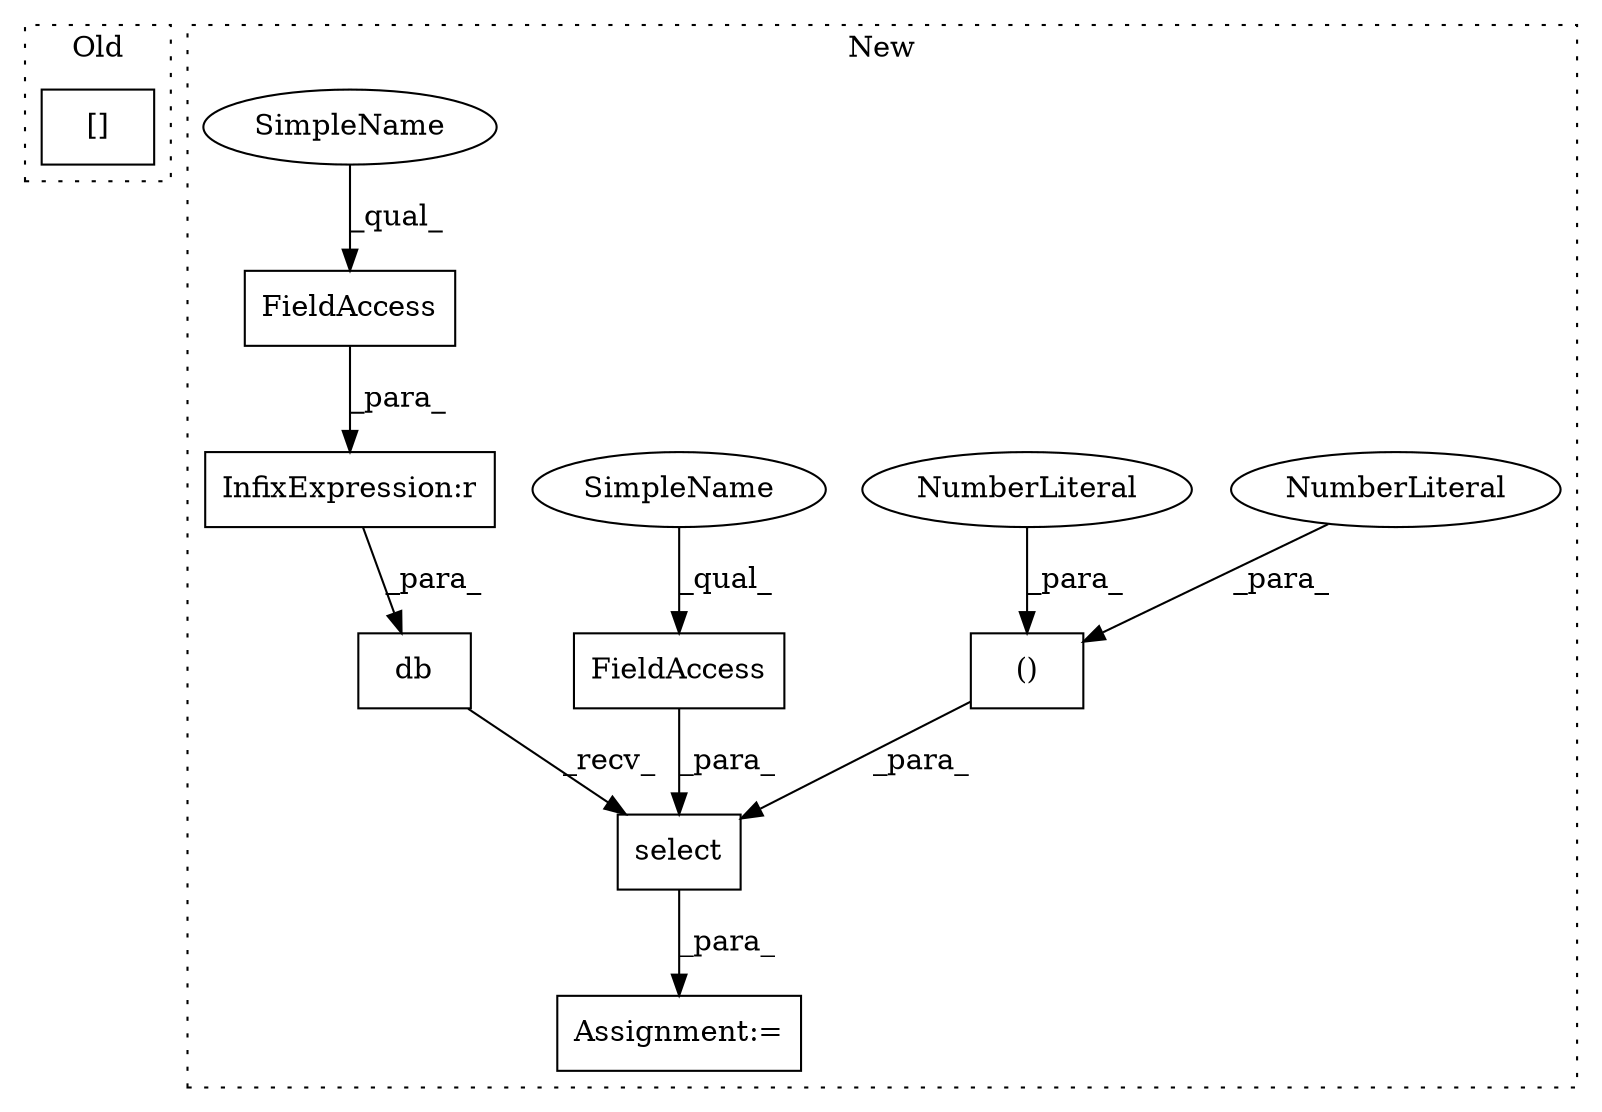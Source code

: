 digraph G {
subgraph cluster0 {
1 [label="[]" a="2" s="12874,12909" l="25,1" shape="box"];
label = "Old";
style="dotted";
}
subgraph cluster1 {
2 [label="select" a="32" s="12323,12372" l="7,2" shape="box"];
3 [label="Assignment:=" a="7" s="12284" l="1" shape="box"];
4 [label="()" a="106" s="12357" l="15" shape="box"];
5 [label="NumberLiteral" a="34" s="12371" l="1" shape="ellipse"];
6 [label="NumberLiteral" a="34" s="12357" l="1" shape="ellipse"];
7 [label="db" a="32" s="12285,12321" l="3,1" shape="box"];
8 [label="InfixExpression:r" a="27" s="12297" l="4" shape="box"];
9 [label="FieldAccess" a="22" s="12288" l="9" shape="box"];
10 [label="FieldAccess" a="22" s="12330" l="15" shape="box"];
11 [label="SimpleName" a="42" s="12330" l="6" shape="ellipse"];
12 [label="SimpleName" a="42" s="12288" l="6" shape="ellipse"];
label = "New";
style="dotted";
}
2 -> 3 [label="_para_"];
4 -> 2 [label="_para_"];
5 -> 4 [label="_para_"];
6 -> 4 [label="_para_"];
7 -> 2 [label="_recv_"];
8 -> 7 [label="_para_"];
9 -> 8 [label="_para_"];
10 -> 2 [label="_para_"];
11 -> 10 [label="_qual_"];
12 -> 9 [label="_qual_"];
}